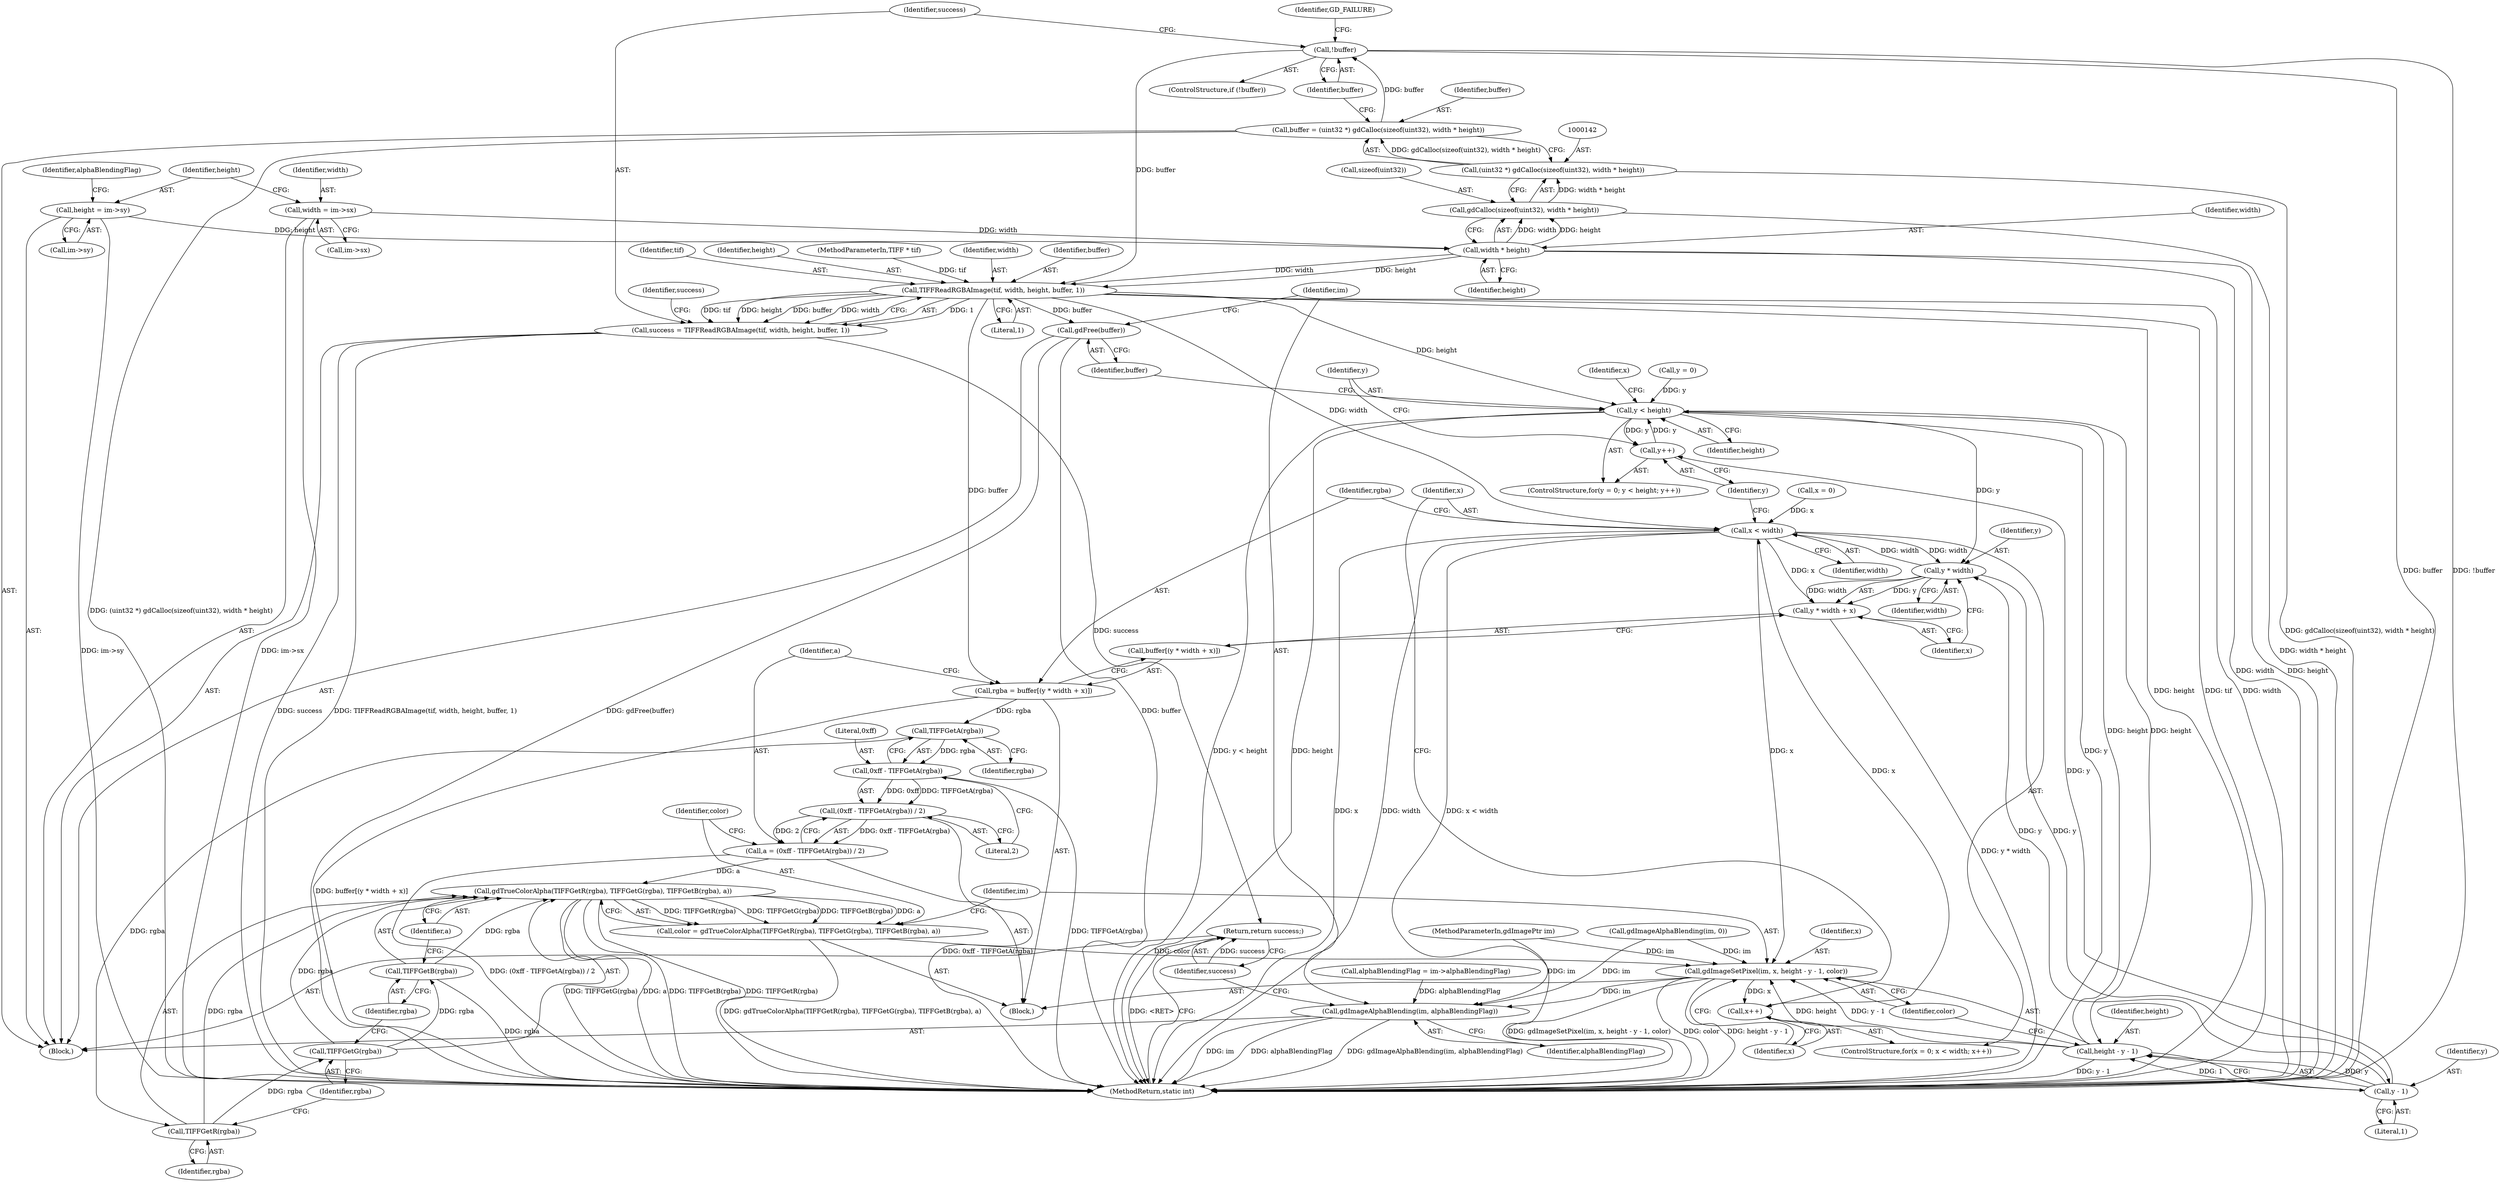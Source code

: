 digraph "0_libgd_4859d69e07504d4b0a4bdf9bcb4d9e3769ca35ae_0@pointer" {
"1000150" [label="(Call,!buffer)"];
"1000139" [label="(Call,buffer = (uint32 *) gdCalloc(sizeof(uint32), width * height))"];
"1000141" [label="(Call,(uint32 *) gdCalloc(sizeof(uint32), width * height))"];
"1000143" [label="(Call,gdCalloc(sizeof(uint32), width * height))"];
"1000146" [label="(Call,width * height)"];
"1000117" [label="(Call,width = im->sx)"];
"1000123" [label="(Call,height = im->sy)"];
"1000157" [label="(Call,TIFFReadRGBAImage(tif, width, height, buffer, 1))"];
"1000155" [label="(Call,success = TIFFReadRGBAImage(tif, width, height, buffer, 1))"];
"1000227" [label="(Return,return success;)"];
"1000170" [label="(Call,y < height)"];
"1000173" [label="(Call,y++)"];
"1000191" [label="(Call,y * width)"];
"1000180" [label="(Call,x < width)"];
"1000190" [label="(Call,y * width + x)"];
"1000213" [label="(Call,gdImageSetPixel(im, x, height - y - 1, color))"];
"1000183" [label="(Call,x++)"];
"1000224" [label="(Call,gdImageAlphaBlending(im, alphaBlendingFlag))"];
"1000218" [label="(Call,y - 1)"];
"1000216" [label="(Call,height - y - 1)"];
"1000186" [label="(Call,rgba = buffer[(y * width + x)])"];
"1000200" [label="(Call,TIFFGetA(rgba))"];
"1000198" [label="(Call,0xff - TIFFGetA(rgba))"];
"1000197" [label="(Call,(0xff - TIFFGetA(rgba)) / 2)"];
"1000195" [label="(Call,a = (0xff - TIFFGetA(rgba)) / 2)"];
"1000205" [label="(Call,gdTrueColorAlpha(TIFFGetR(rgba), TIFFGetG(rgba), TIFFGetB(rgba), a))"];
"1000203" [label="(Call,color = gdTrueColorAlpha(TIFFGetR(rgba), TIFFGetG(rgba), TIFFGetB(rgba), a))"];
"1000206" [label="(Call,TIFFGetR(rgba))"];
"1000208" [label="(Call,TIFFGetG(rgba))"];
"1000210" [label="(Call,TIFFGetB(rgba))"];
"1000222" [label="(Call,gdFree(buffer))"];
"1000177" [label="(Call,x = 0)"];
"1000229" [label="(MethodReturn,static int)"];
"1000170" [label="(Call,y < height)"];
"1000200" [label="(Call,TIFFGetA(rgba))"];
"1000222" [label="(Call,gdFree(buffer))"];
"1000118" [label="(Identifier,width)"];
"1000147" [label="(Identifier,width)"];
"1000207" [label="(Identifier,rgba)"];
"1000225" [label="(Identifier,im)"];
"1000210" [label="(Call,TIFFGetB(rgba))"];
"1000171" [label="(Identifier,y)"];
"1000178" [label="(Identifier,x)"];
"1000199" [label="(Literal,0xff)"];
"1000212" [label="(Identifier,a)"];
"1000149" [label="(ControlStructure,if (!buffer))"];
"1000188" [label="(Call,buffer[(y * width + x)])"];
"1000123" [label="(Call,height = im->sy)"];
"1000157" [label="(Call,TIFFReadRGBAImage(tif, width, height, buffer, 1))"];
"1000161" [label="(Identifier,buffer)"];
"1000228" [label="(Identifier,success)"];
"1000132" [label="(Identifier,alphaBlendingFlag)"];
"1000124" [label="(Identifier,height)"];
"1000146" [label="(Call,width * height)"];
"1000219" [label="(Identifier,y)"];
"1000176" [label="(ControlStructure,for(x = 0; x < width; x++))"];
"1000195" [label="(Call,a = (0xff - TIFFGetA(rgba)) / 2)"];
"1000227" [label="(Return,return success;)"];
"1000180" [label="(Call,x < width)"];
"1000144" [label="(Call,sizeof(uint32))"];
"1000125" [label="(Call,im->sy)"];
"1000173" [label="(Call,y++)"];
"1000107" [label="(Block,)"];
"1000205" [label="(Call,gdTrueColorAlpha(TIFFGetR(rgba), TIFFGetG(rgba), TIFFGetB(rgba), a))"];
"1000203" [label="(Call,color = gdTrueColorAlpha(TIFFGetR(rgba), TIFFGetG(rgba), TIFFGetB(rgba), a))"];
"1000226" [label="(Identifier,alphaBlendingFlag)"];
"1000131" [label="(Call,alphaBlendingFlag = im->alphaBlendingFlag)"];
"1000190" [label="(Call,y * width + x)"];
"1000162" [label="(Literal,1)"];
"1000202" [label="(Literal,2)"];
"1000143" [label="(Call,gdCalloc(sizeof(uint32), width * height))"];
"1000216" [label="(Call,height - y - 1)"];
"1000184" [label="(Identifier,x)"];
"1000141" [label="(Call,(uint32 *) gdCalloc(sizeof(uint32), width * height))"];
"1000117" [label="(Call,width = im->sx)"];
"1000172" [label="(Identifier,height)"];
"1000191" [label="(Call,y * width)"];
"1000140" [label="(Identifier,buffer)"];
"1000106" [label="(MethodParameterIn,gdImagePtr im)"];
"1000139" [label="(Call,buffer = (uint32 *) gdCalloc(sizeof(uint32), width * height))"];
"1000183" [label="(Call,x++)"];
"1000174" [label="(Identifier,y)"];
"1000148" [label="(Identifier,height)"];
"1000192" [label="(Identifier,y)"];
"1000213" [label="(Call,gdImageSetPixel(im, x, height - y - 1, color))"];
"1000158" [label="(Identifier,tif)"];
"1000198" [label="(Call,0xff - TIFFGetA(rgba))"];
"1000208" [label="(Call,TIFFGetG(rgba))"];
"1000154" [label="(Identifier,GD_FAILURE)"];
"1000186" [label="(Call,rgba = buffer[(y * width + x)])"];
"1000193" [label="(Identifier,width)"];
"1000215" [label="(Identifier,x)"];
"1000167" [label="(Call,y = 0)"];
"1000217" [label="(Identifier,height)"];
"1000185" [label="(Block,)"];
"1000155" [label="(Call,success = TIFFReadRGBAImage(tif, width, height, buffer, 1))"];
"1000220" [label="(Literal,1)"];
"1000204" [label="(Identifier,color)"];
"1000201" [label="(Identifier,rgba)"];
"1000182" [label="(Identifier,width)"];
"1000197" [label="(Call,(0xff - TIFFGetA(rgba)) / 2)"];
"1000164" [label="(Identifier,success)"];
"1000223" [label="(Identifier,buffer)"];
"1000194" [label="(Identifier,x)"];
"1000166" [label="(ControlStructure,for(y = 0; y < height; y++))"];
"1000218" [label="(Call,y - 1)"];
"1000214" [label="(Identifier,im)"];
"1000206" [label="(Call,TIFFGetR(rgba))"];
"1000160" [label="(Identifier,height)"];
"1000187" [label="(Identifier,rgba)"];
"1000224" [label="(Call,gdImageAlphaBlending(im, alphaBlendingFlag))"];
"1000221" [label="(Identifier,color)"];
"1000209" [label="(Identifier,rgba)"];
"1000151" [label="(Identifier,buffer)"];
"1000181" [label="(Identifier,x)"];
"1000150" [label="(Call,!buffer)"];
"1000136" [label="(Call,gdImageAlphaBlending(im, 0))"];
"1000105" [label="(MethodParameterIn,TIFF * tif)"];
"1000156" [label="(Identifier,success)"];
"1000196" [label="(Identifier,a)"];
"1000159" [label="(Identifier,width)"];
"1000119" [label="(Call,im->sx)"];
"1000211" [label="(Identifier,rgba)"];
"1000150" -> "1000149"  [label="AST: "];
"1000150" -> "1000151"  [label="CFG: "];
"1000151" -> "1000150"  [label="AST: "];
"1000154" -> "1000150"  [label="CFG: "];
"1000156" -> "1000150"  [label="CFG: "];
"1000150" -> "1000229"  [label="DDG: buffer"];
"1000150" -> "1000229"  [label="DDG: !buffer"];
"1000139" -> "1000150"  [label="DDG: buffer"];
"1000150" -> "1000157"  [label="DDG: buffer"];
"1000139" -> "1000107"  [label="AST: "];
"1000139" -> "1000141"  [label="CFG: "];
"1000140" -> "1000139"  [label="AST: "];
"1000141" -> "1000139"  [label="AST: "];
"1000151" -> "1000139"  [label="CFG: "];
"1000139" -> "1000229"  [label="DDG: (uint32 *) gdCalloc(sizeof(uint32), width * height)"];
"1000141" -> "1000139"  [label="DDG: gdCalloc(sizeof(uint32), width * height)"];
"1000141" -> "1000143"  [label="CFG: "];
"1000142" -> "1000141"  [label="AST: "];
"1000143" -> "1000141"  [label="AST: "];
"1000141" -> "1000229"  [label="DDG: gdCalloc(sizeof(uint32), width * height)"];
"1000143" -> "1000141"  [label="DDG: width * height"];
"1000143" -> "1000146"  [label="CFG: "];
"1000144" -> "1000143"  [label="AST: "];
"1000146" -> "1000143"  [label="AST: "];
"1000143" -> "1000229"  [label="DDG: width * height"];
"1000146" -> "1000143"  [label="DDG: width"];
"1000146" -> "1000143"  [label="DDG: height"];
"1000146" -> "1000148"  [label="CFG: "];
"1000147" -> "1000146"  [label="AST: "];
"1000148" -> "1000146"  [label="AST: "];
"1000146" -> "1000229"  [label="DDG: height"];
"1000146" -> "1000229"  [label="DDG: width"];
"1000117" -> "1000146"  [label="DDG: width"];
"1000123" -> "1000146"  [label="DDG: height"];
"1000146" -> "1000157"  [label="DDG: width"];
"1000146" -> "1000157"  [label="DDG: height"];
"1000117" -> "1000107"  [label="AST: "];
"1000117" -> "1000119"  [label="CFG: "];
"1000118" -> "1000117"  [label="AST: "];
"1000119" -> "1000117"  [label="AST: "];
"1000124" -> "1000117"  [label="CFG: "];
"1000117" -> "1000229"  [label="DDG: im->sx"];
"1000123" -> "1000107"  [label="AST: "];
"1000123" -> "1000125"  [label="CFG: "];
"1000124" -> "1000123"  [label="AST: "];
"1000125" -> "1000123"  [label="AST: "];
"1000132" -> "1000123"  [label="CFG: "];
"1000123" -> "1000229"  [label="DDG: im->sy"];
"1000157" -> "1000155"  [label="AST: "];
"1000157" -> "1000162"  [label="CFG: "];
"1000158" -> "1000157"  [label="AST: "];
"1000159" -> "1000157"  [label="AST: "];
"1000160" -> "1000157"  [label="AST: "];
"1000161" -> "1000157"  [label="AST: "];
"1000162" -> "1000157"  [label="AST: "];
"1000155" -> "1000157"  [label="CFG: "];
"1000157" -> "1000229"  [label="DDG: height"];
"1000157" -> "1000229"  [label="DDG: width"];
"1000157" -> "1000229"  [label="DDG: tif"];
"1000157" -> "1000155"  [label="DDG: 1"];
"1000157" -> "1000155"  [label="DDG: tif"];
"1000157" -> "1000155"  [label="DDG: height"];
"1000157" -> "1000155"  [label="DDG: buffer"];
"1000157" -> "1000155"  [label="DDG: width"];
"1000105" -> "1000157"  [label="DDG: tif"];
"1000157" -> "1000170"  [label="DDG: height"];
"1000157" -> "1000180"  [label="DDG: width"];
"1000157" -> "1000186"  [label="DDG: buffer"];
"1000157" -> "1000222"  [label="DDG: buffer"];
"1000155" -> "1000107"  [label="AST: "];
"1000156" -> "1000155"  [label="AST: "];
"1000164" -> "1000155"  [label="CFG: "];
"1000155" -> "1000229"  [label="DDG: success"];
"1000155" -> "1000229"  [label="DDG: TIFFReadRGBAImage(tif, width, height, buffer, 1)"];
"1000155" -> "1000227"  [label="DDG: success"];
"1000227" -> "1000107"  [label="AST: "];
"1000227" -> "1000228"  [label="CFG: "];
"1000228" -> "1000227"  [label="AST: "];
"1000229" -> "1000227"  [label="CFG: "];
"1000227" -> "1000229"  [label="DDG: <RET>"];
"1000228" -> "1000227"  [label="DDG: success"];
"1000170" -> "1000166"  [label="AST: "];
"1000170" -> "1000172"  [label="CFG: "];
"1000171" -> "1000170"  [label="AST: "];
"1000172" -> "1000170"  [label="AST: "];
"1000178" -> "1000170"  [label="CFG: "];
"1000223" -> "1000170"  [label="CFG: "];
"1000170" -> "1000229"  [label="DDG: height"];
"1000170" -> "1000229"  [label="DDG: y"];
"1000170" -> "1000229"  [label="DDG: y < height"];
"1000167" -> "1000170"  [label="DDG: y"];
"1000173" -> "1000170"  [label="DDG: y"];
"1000216" -> "1000170"  [label="DDG: height"];
"1000170" -> "1000173"  [label="DDG: y"];
"1000170" -> "1000191"  [label="DDG: y"];
"1000170" -> "1000216"  [label="DDG: height"];
"1000173" -> "1000166"  [label="AST: "];
"1000173" -> "1000174"  [label="CFG: "];
"1000174" -> "1000173"  [label="AST: "];
"1000171" -> "1000173"  [label="CFG: "];
"1000218" -> "1000173"  [label="DDG: y"];
"1000191" -> "1000190"  [label="AST: "];
"1000191" -> "1000193"  [label="CFG: "];
"1000192" -> "1000191"  [label="AST: "];
"1000193" -> "1000191"  [label="AST: "];
"1000194" -> "1000191"  [label="CFG: "];
"1000191" -> "1000180"  [label="DDG: width"];
"1000191" -> "1000190"  [label="DDG: y"];
"1000191" -> "1000190"  [label="DDG: width"];
"1000218" -> "1000191"  [label="DDG: y"];
"1000180" -> "1000191"  [label="DDG: width"];
"1000191" -> "1000218"  [label="DDG: y"];
"1000180" -> "1000176"  [label="AST: "];
"1000180" -> "1000182"  [label="CFG: "];
"1000181" -> "1000180"  [label="AST: "];
"1000182" -> "1000180"  [label="AST: "];
"1000187" -> "1000180"  [label="CFG: "];
"1000174" -> "1000180"  [label="CFG: "];
"1000180" -> "1000229"  [label="DDG: x"];
"1000180" -> "1000229"  [label="DDG: width"];
"1000180" -> "1000229"  [label="DDG: x < width"];
"1000177" -> "1000180"  [label="DDG: x"];
"1000183" -> "1000180"  [label="DDG: x"];
"1000180" -> "1000190"  [label="DDG: x"];
"1000180" -> "1000213"  [label="DDG: x"];
"1000190" -> "1000188"  [label="AST: "];
"1000190" -> "1000194"  [label="CFG: "];
"1000194" -> "1000190"  [label="AST: "];
"1000188" -> "1000190"  [label="CFG: "];
"1000190" -> "1000229"  [label="DDG: y * width"];
"1000213" -> "1000185"  [label="AST: "];
"1000213" -> "1000221"  [label="CFG: "];
"1000214" -> "1000213"  [label="AST: "];
"1000215" -> "1000213"  [label="AST: "];
"1000216" -> "1000213"  [label="AST: "];
"1000221" -> "1000213"  [label="AST: "];
"1000184" -> "1000213"  [label="CFG: "];
"1000213" -> "1000229"  [label="DDG: color"];
"1000213" -> "1000229"  [label="DDG: height - y - 1"];
"1000213" -> "1000229"  [label="DDG: gdImageSetPixel(im, x, height - y - 1, color)"];
"1000213" -> "1000183"  [label="DDG: x"];
"1000136" -> "1000213"  [label="DDG: im"];
"1000106" -> "1000213"  [label="DDG: im"];
"1000216" -> "1000213"  [label="DDG: height"];
"1000216" -> "1000213"  [label="DDG: y - 1"];
"1000203" -> "1000213"  [label="DDG: color"];
"1000213" -> "1000224"  [label="DDG: im"];
"1000183" -> "1000176"  [label="AST: "];
"1000183" -> "1000184"  [label="CFG: "];
"1000184" -> "1000183"  [label="AST: "];
"1000181" -> "1000183"  [label="CFG: "];
"1000224" -> "1000107"  [label="AST: "];
"1000224" -> "1000226"  [label="CFG: "];
"1000225" -> "1000224"  [label="AST: "];
"1000226" -> "1000224"  [label="AST: "];
"1000228" -> "1000224"  [label="CFG: "];
"1000224" -> "1000229"  [label="DDG: im"];
"1000224" -> "1000229"  [label="DDG: alphaBlendingFlag"];
"1000224" -> "1000229"  [label="DDG: gdImageAlphaBlending(im, alphaBlendingFlag)"];
"1000136" -> "1000224"  [label="DDG: im"];
"1000106" -> "1000224"  [label="DDG: im"];
"1000131" -> "1000224"  [label="DDG: alphaBlendingFlag"];
"1000218" -> "1000216"  [label="AST: "];
"1000218" -> "1000220"  [label="CFG: "];
"1000219" -> "1000218"  [label="AST: "];
"1000220" -> "1000218"  [label="AST: "];
"1000216" -> "1000218"  [label="CFG: "];
"1000218" -> "1000216"  [label="DDG: y"];
"1000218" -> "1000216"  [label="DDG: 1"];
"1000217" -> "1000216"  [label="AST: "];
"1000221" -> "1000216"  [label="CFG: "];
"1000216" -> "1000229"  [label="DDG: y - 1"];
"1000186" -> "1000185"  [label="AST: "];
"1000186" -> "1000188"  [label="CFG: "];
"1000187" -> "1000186"  [label="AST: "];
"1000188" -> "1000186"  [label="AST: "];
"1000196" -> "1000186"  [label="CFG: "];
"1000186" -> "1000229"  [label="DDG: buffer[(y * width + x)]"];
"1000186" -> "1000200"  [label="DDG: rgba"];
"1000200" -> "1000198"  [label="AST: "];
"1000200" -> "1000201"  [label="CFG: "];
"1000201" -> "1000200"  [label="AST: "];
"1000198" -> "1000200"  [label="CFG: "];
"1000200" -> "1000198"  [label="DDG: rgba"];
"1000200" -> "1000206"  [label="DDG: rgba"];
"1000198" -> "1000197"  [label="AST: "];
"1000199" -> "1000198"  [label="AST: "];
"1000202" -> "1000198"  [label="CFG: "];
"1000198" -> "1000229"  [label="DDG: TIFFGetA(rgba)"];
"1000198" -> "1000197"  [label="DDG: 0xff"];
"1000198" -> "1000197"  [label="DDG: TIFFGetA(rgba)"];
"1000197" -> "1000195"  [label="AST: "];
"1000197" -> "1000202"  [label="CFG: "];
"1000202" -> "1000197"  [label="AST: "];
"1000195" -> "1000197"  [label="CFG: "];
"1000197" -> "1000229"  [label="DDG: 0xff - TIFFGetA(rgba)"];
"1000197" -> "1000195"  [label="DDG: 0xff - TIFFGetA(rgba)"];
"1000197" -> "1000195"  [label="DDG: 2"];
"1000195" -> "1000185"  [label="AST: "];
"1000196" -> "1000195"  [label="AST: "];
"1000204" -> "1000195"  [label="CFG: "];
"1000195" -> "1000229"  [label="DDG: (0xff - TIFFGetA(rgba)) / 2"];
"1000195" -> "1000205"  [label="DDG: a"];
"1000205" -> "1000203"  [label="AST: "];
"1000205" -> "1000212"  [label="CFG: "];
"1000206" -> "1000205"  [label="AST: "];
"1000208" -> "1000205"  [label="AST: "];
"1000210" -> "1000205"  [label="AST: "];
"1000212" -> "1000205"  [label="AST: "];
"1000203" -> "1000205"  [label="CFG: "];
"1000205" -> "1000229"  [label="DDG: a"];
"1000205" -> "1000229"  [label="DDG: TIFFGetB(rgba)"];
"1000205" -> "1000229"  [label="DDG: TIFFGetR(rgba)"];
"1000205" -> "1000229"  [label="DDG: TIFFGetG(rgba)"];
"1000205" -> "1000203"  [label="DDG: TIFFGetR(rgba)"];
"1000205" -> "1000203"  [label="DDG: TIFFGetG(rgba)"];
"1000205" -> "1000203"  [label="DDG: TIFFGetB(rgba)"];
"1000205" -> "1000203"  [label="DDG: a"];
"1000206" -> "1000205"  [label="DDG: rgba"];
"1000208" -> "1000205"  [label="DDG: rgba"];
"1000210" -> "1000205"  [label="DDG: rgba"];
"1000203" -> "1000185"  [label="AST: "];
"1000204" -> "1000203"  [label="AST: "];
"1000214" -> "1000203"  [label="CFG: "];
"1000203" -> "1000229"  [label="DDG: gdTrueColorAlpha(TIFFGetR(rgba), TIFFGetG(rgba), TIFFGetB(rgba), a)"];
"1000206" -> "1000207"  [label="CFG: "];
"1000207" -> "1000206"  [label="AST: "];
"1000209" -> "1000206"  [label="CFG: "];
"1000206" -> "1000208"  [label="DDG: rgba"];
"1000208" -> "1000209"  [label="CFG: "];
"1000209" -> "1000208"  [label="AST: "];
"1000211" -> "1000208"  [label="CFG: "];
"1000208" -> "1000210"  [label="DDG: rgba"];
"1000210" -> "1000211"  [label="CFG: "];
"1000211" -> "1000210"  [label="AST: "];
"1000212" -> "1000210"  [label="CFG: "];
"1000210" -> "1000229"  [label="DDG: rgba"];
"1000222" -> "1000107"  [label="AST: "];
"1000222" -> "1000223"  [label="CFG: "];
"1000223" -> "1000222"  [label="AST: "];
"1000225" -> "1000222"  [label="CFG: "];
"1000222" -> "1000229"  [label="DDG: buffer"];
"1000222" -> "1000229"  [label="DDG: gdFree(buffer)"];
}
